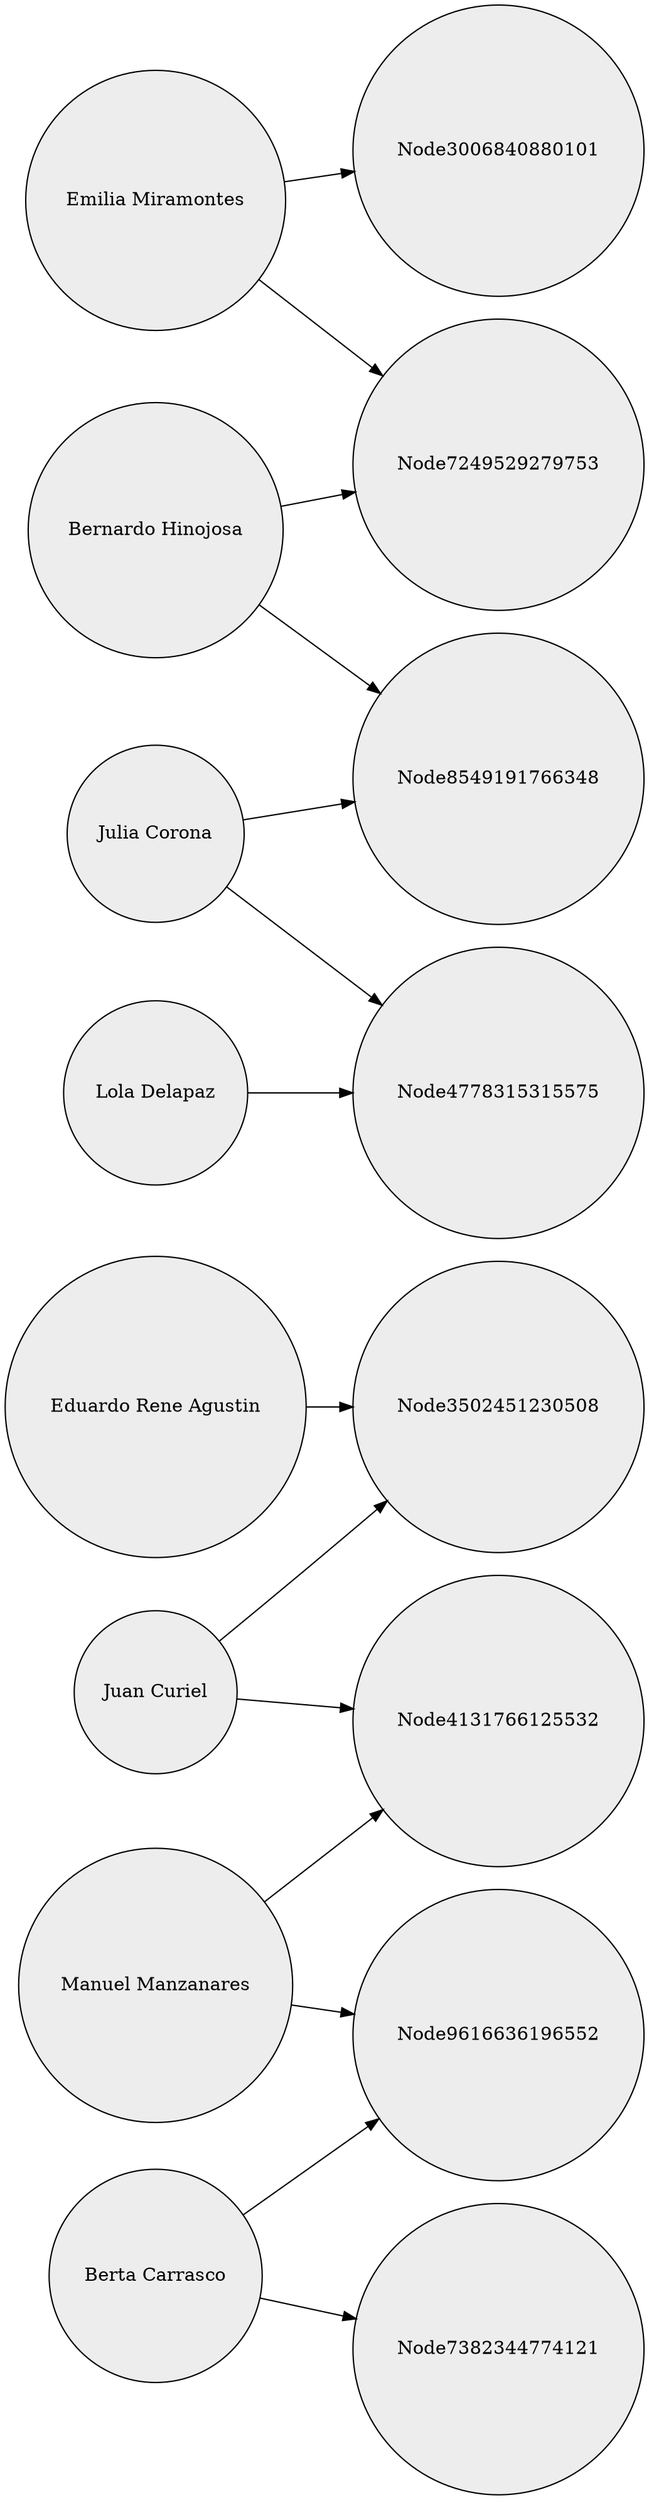 digraph List {
rankdir=LR;
node [shape = circle, color=black , style=filled, fillcolor=gray93];
Nodo3006840880101[label="Eduardo Rene Agustin"];
Nodo3502451230508[label="Emilia Miramontes"];
Nodo7249529279753[label="Juan Curiel"];
Nodo4131766125532[label="Bernardo Hinojosa"];
Nodo8549191766348[label="Manuel Manzanares"];
Nodo9616636196552[label="Julia Corona"];
Nodo4778315315575[label="Berta Carrasco"];
Nodo7382344774121[label="Lola Delapaz"];
Nodo3006840880101->Node3502451230508;
Nodo3502451230508->Node3006840880101;
Nodo3502451230508->Node7249529279753;
Nodo7249529279753->Node3502451230508;
Nodo7249529279753->Node4131766125532;
Nodo4131766125532->Node7249529279753;
Nodo4131766125532->Node8549191766348;
Nodo8549191766348->Node4131766125532;
Nodo8549191766348->Node9616636196552;
Nodo9616636196552->Node8549191766348;
Nodo9616636196552->Node4778315315575;
Nodo4778315315575->Node9616636196552;
Nodo4778315315575->Node7382344774121;
Nodo7382344774121->Node4778315315575;

}